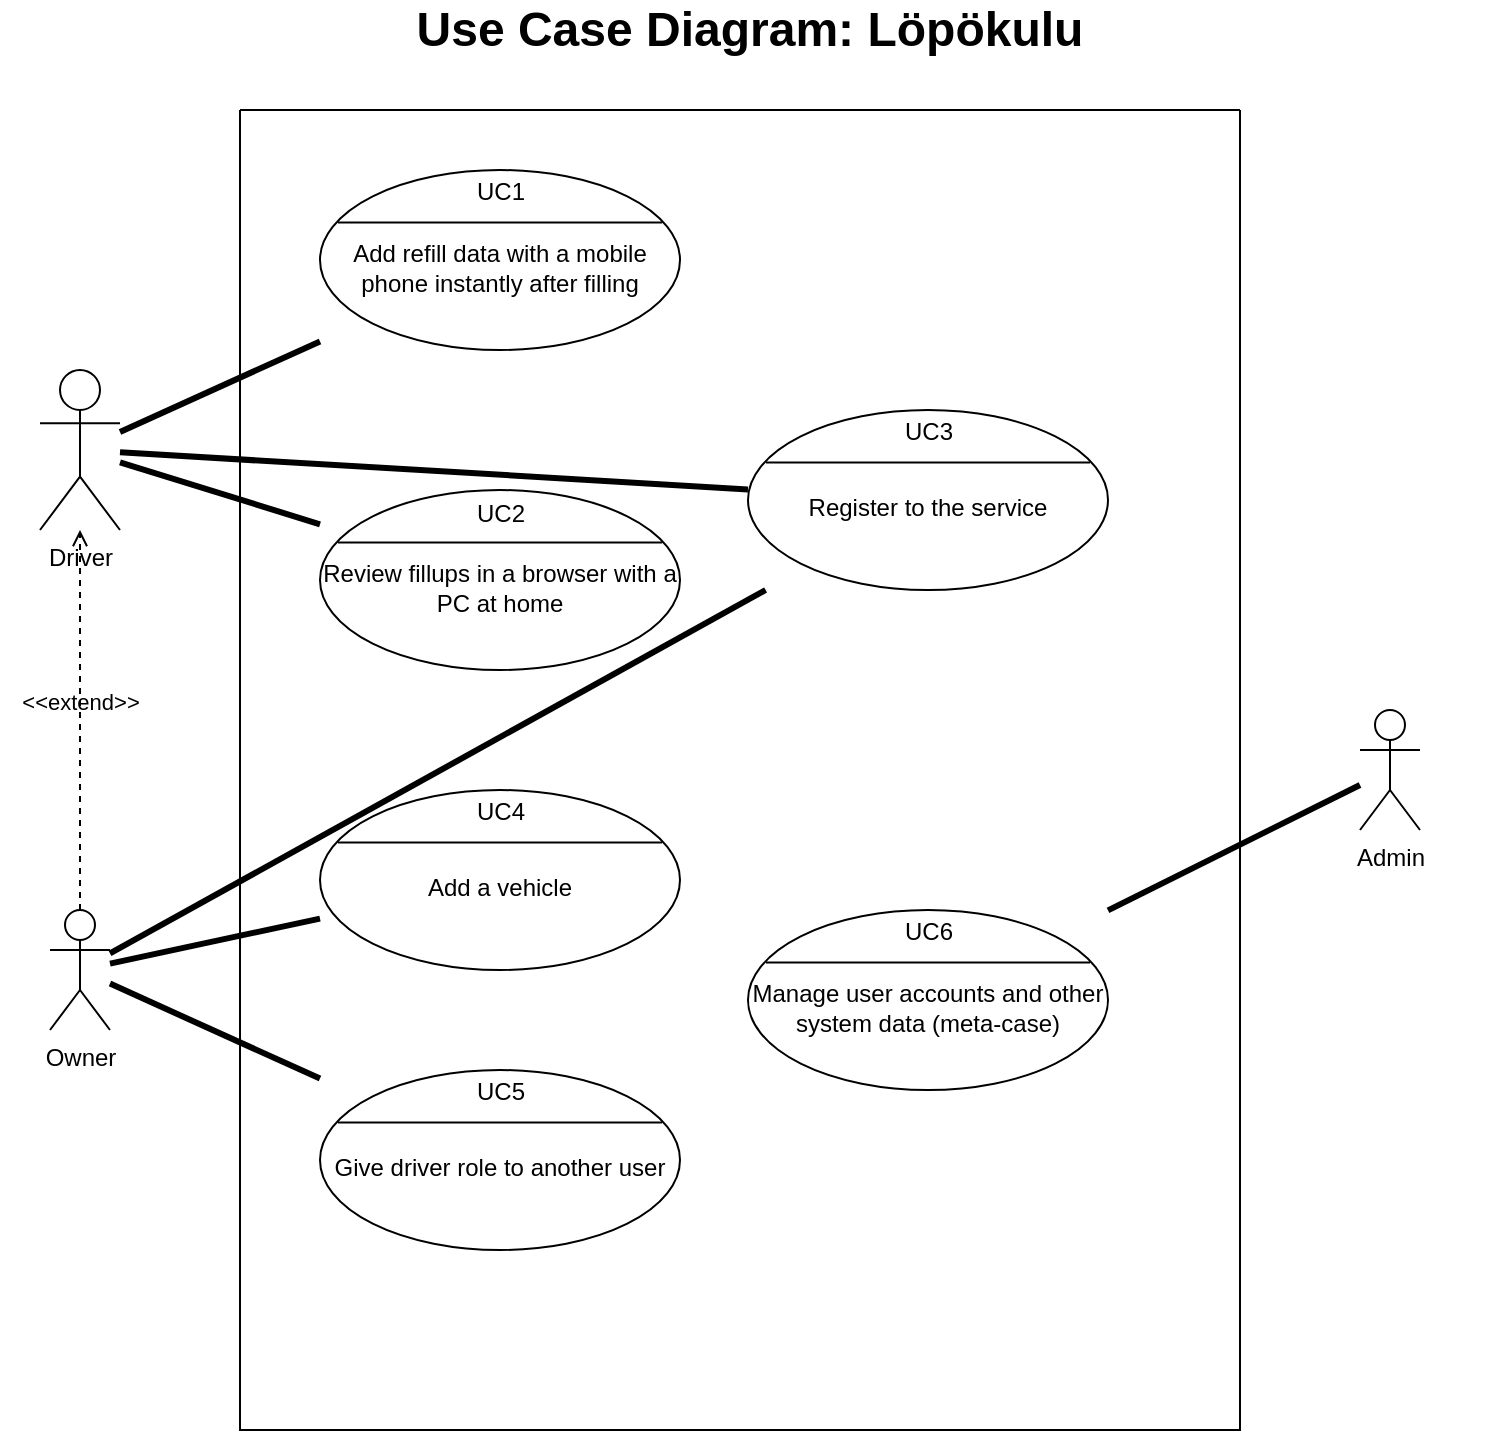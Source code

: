<mxfile version="15.2.9" type="github">
  <diagram id="Hj7Q_Jciw4nzZQ8Qi_2c" name="Page-1">
    <mxGraphModel dx="1619" dy="1134" grid="1" gridSize="10" guides="1" tooltips="1" connect="1" arrows="1" fold="1" page="1" pageScale="1" pageWidth="827" pageHeight="1169" math="0" shadow="0">
      <root>
        <mxCell id="0" />
        <mxCell id="1" parent="0" />
        <mxCell id="A2cVZQFBHPuvANkPRbIw-1" value="" style="swimlane;startSize=0;" parent="1" vertex="1">
          <mxGeometry x="160" y="80" width="500" height="660" as="geometry" />
        </mxCell>
        <mxCell id="GTZ52rKqXmYIKtmkYB2n-2" value="" style="shape=ellipse;container=1;horizontal=1;horizontalStack=0;resizeParent=1;resizeParentMax=0;resizeLast=0;html=1;dashed=0;collapsible=0;" vertex="1" parent="A2cVZQFBHPuvANkPRbIw-1">
          <mxGeometry x="40" y="30" width="180" height="90" as="geometry" />
        </mxCell>
        <mxCell id="GTZ52rKqXmYIKtmkYB2n-3" value="UC1" style="html=1;strokeColor=none;fillColor=none;align=center;verticalAlign=middle;rotatable=0;" vertex="1" parent="GTZ52rKqXmYIKtmkYB2n-2">
          <mxGeometry width="180" height="22.5" as="geometry" />
        </mxCell>
        <mxCell id="GTZ52rKqXmYIKtmkYB2n-4" value="" style="line;strokeWidth=1;fillColor=none;rotatable=0;labelPosition=right;points=[];portConstraint=eastwest;dashed=0;resizeWidth=1;" vertex="1" parent="GTZ52rKqXmYIKtmkYB2n-2">
          <mxGeometry x="9" y="22.5" width="162" height="7.5" as="geometry" />
        </mxCell>
        <mxCell id="GTZ52rKqXmYIKtmkYB2n-5" value="Add refill data with a mobile phone instantly after filling" style="text;html=1;align=center;verticalAlign=middle;rotatable=0;whiteSpace=wrap;" vertex="1" parent="GTZ52rKqXmYIKtmkYB2n-2">
          <mxGeometry y="30.0" width="180" height="37.5" as="geometry" />
        </mxCell>
        <mxCell id="GTZ52rKqXmYIKtmkYB2n-8" value="" style="shape=ellipse;container=1;horizontal=1;horizontalStack=0;resizeParent=1;resizeParentMax=0;resizeLast=0;html=1;dashed=0;collapsible=0;" vertex="1" parent="A2cVZQFBHPuvANkPRbIw-1">
          <mxGeometry x="40" y="190" width="180" height="90" as="geometry" />
        </mxCell>
        <mxCell id="GTZ52rKqXmYIKtmkYB2n-9" value="UC2" style="html=1;strokeColor=none;fillColor=none;align=center;verticalAlign=middle;rotatable=0;" vertex="1" parent="GTZ52rKqXmYIKtmkYB2n-8">
          <mxGeometry y="1" width="180" height="22.5" as="geometry" />
        </mxCell>
        <mxCell id="GTZ52rKqXmYIKtmkYB2n-10" value="" style="line;strokeWidth=1;fillColor=none;rotatable=0;labelPosition=right;points=[];portConstraint=eastwest;dashed=0;resizeWidth=1;" vertex="1" parent="GTZ52rKqXmYIKtmkYB2n-8">
          <mxGeometry x="9" y="22.5" width="162" height="7.5" as="geometry" />
        </mxCell>
        <mxCell id="GTZ52rKqXmYIKtmkYB2n-11" value="Review fillups in a browser with a PC at home" style="text;html=1;align=center;verticalAlign=middle;rotatable=0;whiteSpace=wrap;" vertex="1" parent="GTZ52rKqXmYIKtmkYB2n-8">
          <mxGeometry y="30.0" width="180" height="37.5" as="geometry" />
        </mxCell>
        <mxCell id="GTZ52rKqXmYIKtmkYB2n-17" value="" style="shape=ellipse;container=1;horizontal=1;horizontalStack=0;resizeParent=1;resizeParentMax=0;resizeLast=0;html=1;dashed=0;collapsible=0;" vertex="1" parent="A2cVZQFBHPuvANkPRbIw-1">
          <mxGeometry x="254" y="150" width="180" height="90" as="geometry" />
        </mxCell>
        <mxCell id="GTZ52rKqXmYIKtmkYB2n-18" value="UC3" style="html=1;strokeColor=none;fillColor=none;align=center;verticalAlign=middle;rotatable=0;" vertex="1" parent="GTZ52rKqXmYIKtmkYB2n-17">
          <mxGeometry width="180" height="22.5" as="geometry" />
        </mxCell>
        <mxCell id="GTZ52rKqXmYIKtmkYB2n-19" value="" style="line;strokeWidth=1;fillColor=none;rotatable=0;labelPosition=right;points=[];portConstraint=eastwest;dashed=0;resizeWidth=1;" vertex="1" parent="GTZ52rKqXmYIKtmkYB2n-17">
          <mxGeometry x="9" y="22.5" width="162" height="7.5" as="geometry" />
        </mxCell>
        <mxCell id="GTZ52rKqXmYIKtmkYB2n-20" value="Register to the service" style="text;html=1;align=center;verticalAlign=middle;rotatable=0;whiteSpace=wrap;" vertex="1" parent="GTZ52rKqXmYIKtmkYB2n-17">
          <mxGeometry y="30.0" width="180" height="37.5" as="geometry" />
        </mxCell>
        <mxCell id="GTZ52rKqXmYIKtmkYB2n-21" value="" style="shape=ellipse;container=1;horizontal=1;horizontalStack=0;resizeParent=1;resizeParentMax=0;resizeLast=0;html=1;dashed=0;collapsible=0;" vertex="1" parent="A2cVZQFBHPuvANkPRbIw-1">
          <mxGeometry x="40" y="340" width="180" height="90" as="geometry" />
        </mxCell>
        <mxCell id="GTZ52rKqXmYIKtmkYB2n-22" value="UC4" style="html=1;strokeColor=none;fillColor=none;align=center;verticalAlign=middle;rotatable=0;" vertex="1" parent="GTZ52rKqXmYIKtmkYB2n-21">
          <mxGeometry width="180" height="22.5" as="geometry" />
        </mxCell>
        <mxCell id="GTZ52rKqXmYIKtmkYB2n-23" value="" style="line;strokeWidth=1;fillColor=none;rotatable=0;labelPosition=right;points=[];portConstraint=eastwest;dashed=0;resizeWidth=1;" vertex="1" parent="GTZ52rKqXmYIKtmkYB2n-21">
          <mxGeometry x="9" y="22.5" width="162" height="7.5" as="geometry" />
        </mxCell>
        <mxCell id="GTZ52rKqXmYIKtmkYB2n-24" value="Add a vehicle" style="text;html=1;align=center;verticalAlign=middle;rotatable=0;whiteSpace=wrap;" vertex="1" parent="GTZ52rKqXmYIKtmkYB2n-21">
          <mxGeometry y="30.0" width="180" height="37.5" as="geometry" />
        </mxCell>
        <mxCell id="GTZ52rKqXmYIKtmkYB2n-34" value="" style="shape=ellipse;container=1;horizontal=1;horizontalStack=0;resizeParent=1;resizeParentMax=0;resizeLast=0;html=1;dashed=0;collapsible=0;" vertex="1" parent="A2cVZQFBHPuvANkPRbIw-1">
          <mxGeometry x="40" y="480" width="180" height="90" as="geometry" />
        </mxCell>
        <mxCell id="GTZ52rKqXmYIKtmkYB2n-35" value="UC5" style="html=1;strokeColor=none;fillColor=none;align=center;verticalAlign=middle;rotatable=0;" vertex="1" parent="GTZ52rKqXmYIKtmkYB2n-34">
          <mxGeometry width="180" height="22.5" as="geometry" />
        </mxCell>
        <mxCell id="GTZ52rKqXmYIKtmkYB2n-36" value="" style="line;strokeWidth=1;fillColor=none;rotatable=0;labelPosition=right;points=[];portConstraint=eastwest;dashed=0;resizeWidth=1;" vertex="1" parent="GTZ52rKqXmYIKtmkYB2n-34">
          <mxGeometry x="9" y="22.5" width="162" height="7.5" as="geometry" />
        </mxCell>
        <mxCell id="GTZ52rKqXmYIKtmkYB2n-37" value="Give driver role to another user" style="text;html=1;align=center;verticalAlign=middle;rotatable=0;whiteSpace=wrap;" vertex="1" parent="GTZ52rKqXmYIKtmkYB2n-34">
          <mxGeometry y="30.0" width="180" height="37.5" as="geometry" />
        </mxCell>
        <mxCell id="GTZ52rKqXmYIKtmkYB2n-40" value="" style="shape=ellipse;container=1;horizontal=1;horizontalStack=0;resizeParent=1;resizeParentMax=0;resizeLast=0;html=1;dashed=0;collapsible=0;" vertex="1" parent="A2cVZQFBHPuvANkPRbIw-1">
          <mxGeometry x="254" y="400" width="180" height="90" as="geometry" />
        </mxCell>
        <mxCell id="GTZ52rKqXmYIKtmkYB2n-41" value="UC6" style="html=1;strokeColor=none;fillColor=none;align=center;verticalAlign=middle;rotatable=0;" vertex="1" parent="GTZ52rKqXmYIKtmkYB2n-40">
          <mxGeometry width="180" height="22.5" as="geometry" />
        </mxCell>
        <mxCell id="GTZ52rKqXmYIKtmkYB2n-42" value="" style="line;strokeWidth=1;fillColor=none;rotatable=0;labelPosition=right;points=[];portConstraint=eastwest;dashed=0;resizeWidth=1;" vertex="1" parent="GTZ52rKqXmYIKtmkYB2n-40">
          <mxGeometry x="9" y="22.5" width="162" height="7.5" as="geometry" />
        </mxCell>
        <mxCell id="GTZ52rKqXmYIKtmkYB2n-43" value="Manage user accounts and other system data (meta-case)" style="text;html=1;align=center;verticalAlign=middle;rotatable=0;whiteSpace=wrap;" vertex="1" parent="GTZ52rKqXmYIKtmkYB2n-40">
          <mxGeometry y="30.0" width="180" height="37.5" as="geometry" />
        </mxCell>
        <mxCell id="GTZ52rKqXmYIKtmkYB2n-1" value="Driver" style="shape=umlActor;verticalLabelPosition=bottom;verticalAlign=top;html=1;outlineConnect=0;" vertex="1" parent="1">
          <mxGeometry x="60" y="210" width="40" height="80" as="geometry" />
        </mxCell>
        <mxCell id="GTZ52rKqXmYIKtmkYB2n-7" value="" style="endArrow=none;startArrow=none;endFill=0;startFill=0;endSize=8;html=1;verticalAlign=bottom;labelBackgroundColor=none;strokeWidth=3;" edge="1" parent="1" source="GTZ52rKqXmYIKtmkYB2n-1" target="GTZ52rKqXmYIKtmkYB2n-2">
          <mxGeometry width="160" relative="1" as="geometry">
            <mxPoint x="270" y="580" as="sourcePoint" />
            <mxPoint x="430" y="580" as="targetPoint" />
          </mxGeometry>
        </mxCell>
        <mxCell id="GTZ52rKqXmYIKtmkYB2n-13" value="" style="endArrow=none;startArrow=none;endFill=0;startFill=0;endSize=8;html=1;verticalAlign=bottom;labelBackgroundColor=none;strokeWidth=3;" edge="1" parent="1" source="GTZ52rKqXmYIKtmkYB2n-1" target="GTZ52rKqXmYIKtmkYB2n-8">
          <mxGeometry width="160" relative="1" as="geometry">
            <mxPoint x="270" y="580" as="sourcePoint" />
            <mxPoint x="80" y="440" as="targetPoint" />
          </mxGeometry>
        </mxCell>
        <mxCell id="GTZ52rKqXmYIKtmkYB2n-16" value="&lt;font style=&quot;font-size: 24px&quot;&gt;&lt;b&gt;Use Case Diagram: Löpökulu&lt;/b&gt;&lt;/font&gt;" style="text;html=1;strokeColor=none;fillColor=none;align=center;verticalAlign=middle;whiteSpace=wrap;rounded=0;" vertex="1" parent="1">
          <mxGeometry x="40" y="30" width="750" height="20" as="geometry" />
        </mxCell>
        <mxCell id="GTZ52rKqXmYIKtmkYB2n-29" value="" style="endArrow=none;startArrow=none;endFill=0;startFill=0;endSize=8;html=1;verticalAlign=bottom;labelBackgroundColor=none;strokeWidth=3;" edge="1" parent="1" source="GTZ52rKqXmYIKtmkYB2n-1" target="GTZ52rKqXmYIKtmkYB2n-17">
          <mxGeometry width="160" relative="1" as="geometry">
            <mxPoint x="70" y="250" as="sourcePoint" />
            <mxPoint x="230" y="250" as="targetPoint" />
          </mxGeometry>
        </mxCell>
        <mxCell id="GTZ52rKqXmYIKtmkYB2n-31" value="" style="endArrow=none;startArrow=none;endFill=0;startFill=0;endSize=8;html=1;verticalAlign=bottom;labelBackgroundColor=none;strokeWidth=3;" edge="1" parent="1" source="GTZ52rKqXmYIKtmkYB2n-32" target="GTZ52rKqXmYIKtmkYB2n-21">
          <mxGeometry width="160" relative="1" as="geometry">
            <mxPoint x="330" y="580" as="sourcePoint" />
            <mxPoint x="490" y="580" as="targetPoint" />
          </mxGeometry>
        </mxCell>
        <mxCell id="GTZ52rKqXmYIKtmkYB2n-32" value="Owner" style="shape=umlActor;verticalLabelPosition=bottom;verticalAlign=top;html=1;outlineConnect=0;" vertex="1" parent="1">
          <mxGeometry x="65" y="480" width="30" height="60" as="geometry" />
        </mxCell>
        <mxCell id="GTZ52rKqXmYIKtmkYB2n-33" value="&amp;lt;&amp;lt;extend&amp;gt;&amp;gt;" style="html=1;verticalAlign=bottom;labelBackgroundColor=none;endArrow=open;endFill=0;dashed=1;" edge="1" parent="1" source="GTZ52rKqXmYIKtmkYB2n-32" target="GTZ52rKqXmYIKtmkYB2n-1">
          <mxGeometry width="160" relative="1" as="geometry">
            <mxPoint x="330" y="580" as="sourcePoint" />
            <mxPoint x="490" y="580" as="targetPoint" />
          </mxGeometry>
        </mxCell>
        <mxCell id="GTZ52rKqXmYIKtmkYB2n-38" value="" style="endArrow=none;startArrow=none;endFill=0;startFill=0;endSize=8;html=1;verticalAlign=bottom;labelBackgroundColor=none;strokeWidth=3;" edge="1" parent="1" source="GTZ52rKqXmYIKtmkYB2n-32" target="GTZ52rKqXmYIKtmkYB2n-34">
          <mxGeometry width="160" relative="1" as="geometry">
            <mxPoint x="130" y="930" as="sourcePoint" />
            <mxPoint x="290" y="930" as="targetPoint" />
          </mxGeometry>
        </mxCell>
        <mxCell id="GTZ52rKqXmYIKtmkYB2n-39" value="" style="endArrow=none;startArrow=none;endFill=0;startFill=0;endSize=8;html=1;verticalAlign=bottom;labelBackgroundColor=none;strokeWidth=3;" edge="1" parent="1" source="GTZ52rKqXmYIKtmkYB2n-32" target="GTZ52rKqXmYIKtmkYB2n-17">
          <mxGeometry width="160" relative="1" as="geometry">
            <mxPoint x="330" y="580" as="sourcePoint" />
            <mxPoint x="490" y="580" as="targetPoint" />
          </mxGeometry>
        </mxCell>
        <mxCell id="GTZ52rKqXmYIKtmkYB2n-44" value="Admin" style="shape=umlActor;verticalLabelPosition=bottom;verticalAlign=top;html=1;" vertex="1" parent="1">
          <mxGeometry x="720" y="380" width="30" height="60" as="geometry" />
        </mxCell>
        <mxCell id="GTZ52rKqXmYIKtmkYB2n-45" value="" style="endArrow=none;startArrow=none;endFill=0;startFill=0;endSize=8;html=1;verticalAlign=bottom;labelBackgroundColor=none;strokeWidth=3;" edge="1" parent="1" source="GTZ52rKqXmYIKtmkYB2n-44" target="GTZ52rKqXmYIKtmkYB2n-40">
          <mxGeometry width="160" relative="1" as="geometry">
            <mxPoint x="330" y="570" as="sourcePoint" />
            <mxPoint x="490" y="570" as="targetPoint" />
          </mxGeometry>
        </mxCell>
      </root>
    </mxGraphModel>
  </diagram>
</mxfile>
